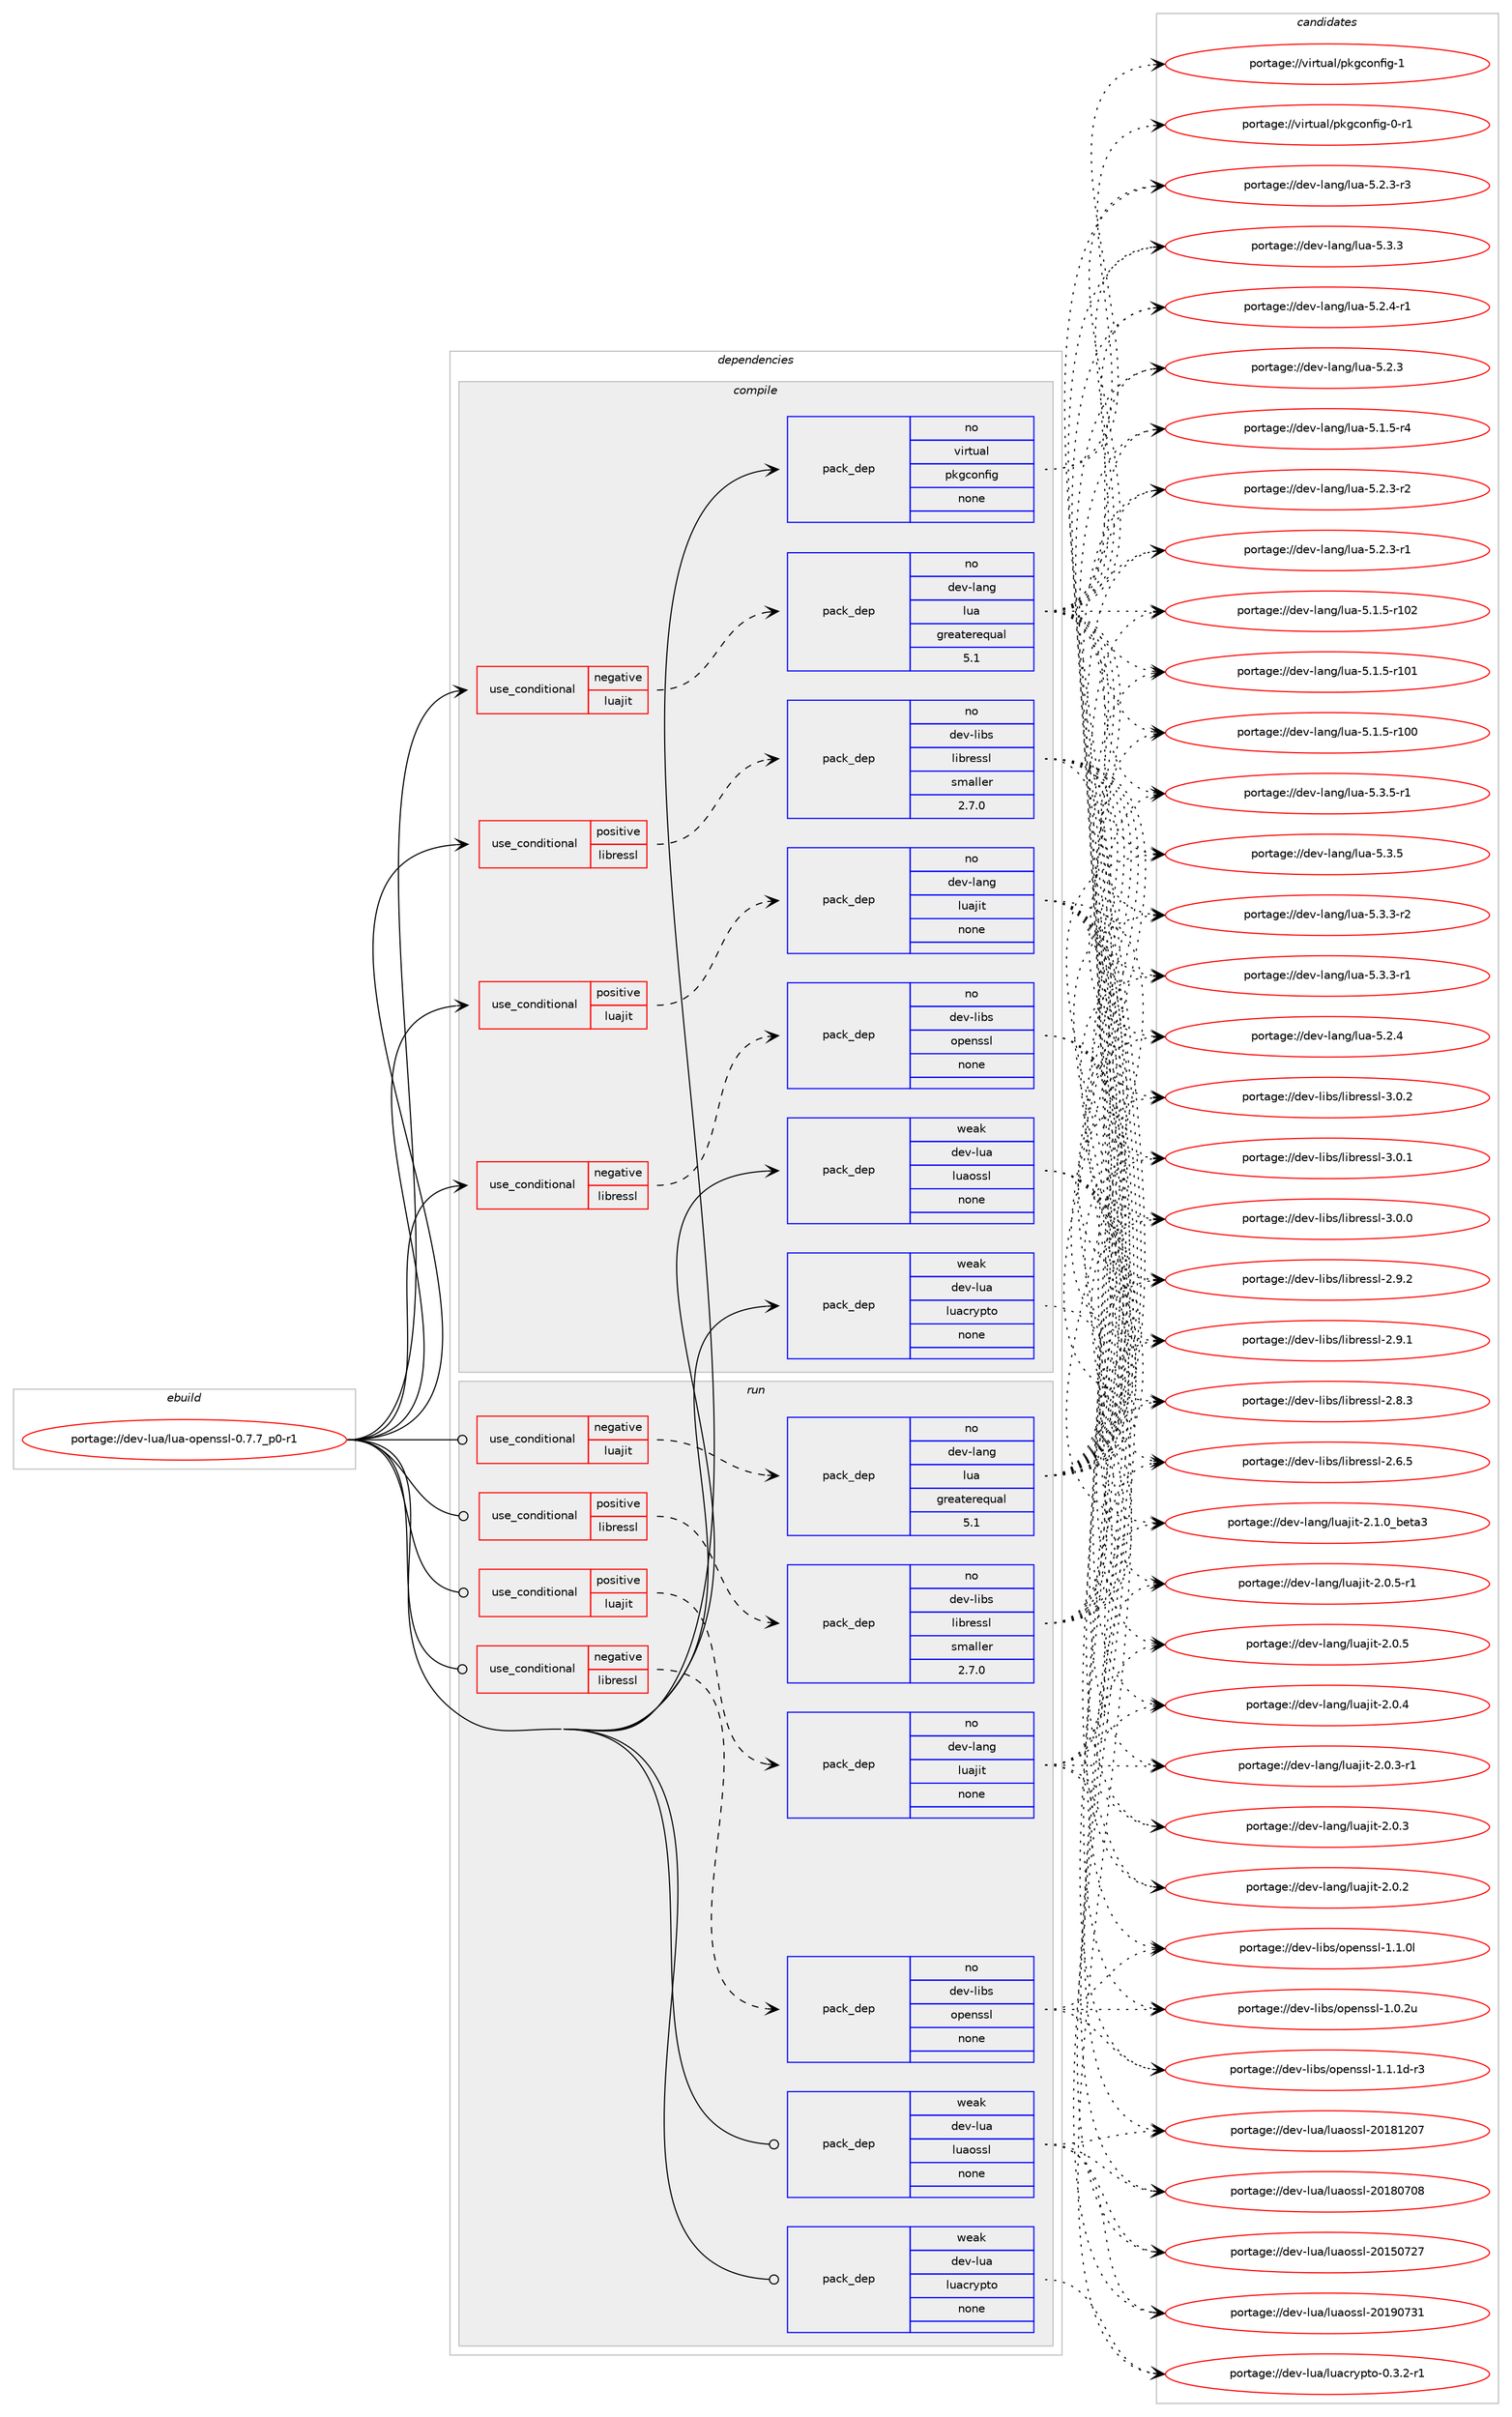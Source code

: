 digraph prolog {

# *************
# Graph options
# *************

newrank=true;
concentrate=true;
compound=true;
graph [rankdir=LR,fontname=Helvetica,fontsize=10,ranksep=1.5];#, ranksep=2.5, nodesep=0.2];
edge  [arrowhead=vee];
node  [fontname=Helvetica,fontsize=10];

# **********
# The ebuild
# **********

subgraph cluster_leftcol {
color=gray;
label=<<i>ebuild</i>>;
id [label="portage://dev-lua/lua-openssl-0.7.7_p0-r1", color=red, width=4, href="../dev-lua/lua-openssl-0.7.7_p0-r1.svg"];
}

# ****************
# The dependencies
# ****************

subgraph cluster_midcol {
color=gray;
label=<<i>dependencies</i>>;
subgraph cluster_compile {
fillcolor="#eeeeee";
style=filled;
label=<<i>compile</i>>;
subgraph cond123156 {
dependency505400 [label=<<TABLE BORDER="0" CELLBORDER="1" CELLSPACING="0" CELLPADDING="4"><TR><TD ROWSPAN="3" CELLPADDING="10">use_conditional</TD></TR><TR><TD>negative</TD></TR><TR><TD>libressl</TD></TR></TABLE>>, shape=none, color=red];
subgraph pack377105 {
dependency505401 [label=<<TABLE BORDER="0" CELLBORDER="1" CELLSPACING="0" CELLPADDING="4" WIDTH="220"><TR><TD ROWSPAN="6" CELLPADDING="30">pack_dep</TD></TR><TR><TD WIDTH="110">no</TD></TR><TR><TD>dev-libs</TD></TR><TR><TD>openssl</TD></TR><TR><TD>none</TD></TR><TR><TD></TD></TR></TABLE>>, shape=none, color=blue];
}
dependency505400:e -> dependency505401:w [weight=20,style="dashed",arrowhead="vee"];
}
id:e -> dependency505400:w [weight=20,style="solid",arrowhead="vee"];
subgraph cond123157 {
dependency505402 [label=<<TABLE BORDER="0" CELLBORDER="1" CELLSPACING="0" CELLPADDING="4"><TR><TD ROWSPAN="3" CELLPADDING="10">use_conditional</TD></TR><TR><TD>negative</TD></TR><TR><TD>luajit</TD></TR></TABLE>>, shape=none, color=red];
subgraph pack377106 {
dependency505403 [label=<<TABLE BORDER="0" CELLBORDER="1" CELLSPACING="0" CELLPADDING="4" WIDTH="220"><TR><TD ROWSPAN="6" CELLPADDING="30">pack_dep</TD></TR><TR><TD WIDTH="110">no</TD></TR><TR><TD>dev-lang</TD></TR><TR><TD>lua</TD></TR><TR><TD>greaterequal</TD></TR><TR><TD>5.1</TD></TR></TABLE>>, shape=none, color=blue];
}
dependency505402:e -> dependency505403:w [weight=20,style="dashed",arrowhead="vee"];
}
id:e -> dependency505402:w [weight=20,style="solid",arrowhead="vee"];
subgraph cond123158 {
dependency505404 [label=<<TABLE BORDER="0" CELLBORDER="1" CELLSPACING="0" CELLPADDING="4"><TR><TD ROWSPAN="3" CELLPADDING="10">use_conditional</TD></TR><TR><TD>positive</TD></TR><TR><TD>libressl</TD></TR></TABLE>>, shape=none, color=red];
subgraph pack377107 {
dependency505405 [label=<<TABLE BORDER="0" CELLBORDER="1" CELLSPACING="0" CELLPADDING="4" WIDTH="220"><TR><TD ROWSPAN="6" CELLPADDING="30">pack_dep</TD></TR><TR><TD WIDTH="110">no</TD></TR><TR><TD>dev-libs</TD></TR><TR><TD>libressl</TD></TR><TR><TD>smaller</TD></TR><TR><TD>2.7.0</TD></TR></TABLE>>, shape=none, color=blue];
}
dependency505404:e -> dependency505405:w [weight=20,style="dashed",arrowhead="vee"];
}
id:e -> dependency505404:w [weight=20,style="solid",arrowhead="vee"];
subgraph cond123159 {
dependency505406 [label=<<TABLE BORDER="0" CELLBORDER="1" CELLSPACING="0" CELLPADDING="4"><TR><TD ROWSPAN="3" CELLPADDING="10">use_conditional</TD></TR><TR><TD>positive</TD></TR><TR><TD>luajit</TD></TR></TABLE>>, shape=none, color=red];
subgraph pack377108 {
dependency505407 [label=<<TABLE BORDER="0" CELLBORDER="1" CELLSPACING="0" CELLPADDING="4" WIDTH="220"><TR><TD ROWSPAN="6" CELLPADDING="30">pack_dep</TD></TR><TR><TD WIDTH="110">no</TD></TR><TR><TD>dev-lang</TD></TR><TR><TD>luajit</TD></TR><TR><TD>none</TD></TR><TR><TD></TD></TR></TABLE>>, shape=none, color=blue];
}
dependency505406:e -> dependency505407:w [weight=20,style="dashed",arrowhead="vee"];
}
id:e -> dependency505406:w [weight=20,style="solid",arrowhead="vee"];
subgraph pack377109 {
dependency505408 [label=<<TABLE BORDER="0" CELLBORDER="1" CELLSPACING="0" CELLPADDING="4" WIDTH="220"><TR><TD ROWSPAN="6" CELLPADDING="30">pack_dep</TD></TR><TR><TD WIDTH="110">no</TD></TR><TR><TD>virtual</TD></TR><TR><TD>pkgconfig</TD></TR><TR><TD>none</TD></TR><TR><TD></TD></TR></TABLE>>, shape=none, color=blue];
}
id:e -> dependency505408:w [weight=20,style="solid",arrowhead="vee"];
subgraph pack377110 {
dependency505409 [label=<<TABLE BORDER="0" CELLBORDER="1" CELLSPACING="0" CELLPADDING="4" WIDTH="220"><TR><TD ROWSPAN="6" CELLPADDING="30">pack_dep</TD></TR><TR><TD WIDTH="110">weak</TD></TR><TR><TD>dev-lua</TD></TR><TR><TD>luacrypto</TD></TR><TR><TD>none</TD></TR><TR><TD></TD></TR></TABLE>>, shape=none, color=blue];
}
id:e -> dependency505409:w [weight=20,style="solid",arrowhead="vee"];
subgraph pack377111 {
dependency505410 [label=<<TABLE BORDER="0" CELLBORDER="1" CELLSPACING="0" CELLPADDING="4" WIDTH="220"><TR><TD ROWSPAN="6" CELLPADDING="30">pack_dep</TD></TR><TR><TD WIDTH="110">weak</TD></TR><TR><TD>dev-lua</TD></TR><TR><TD>luaossl</TD></TR><TR><TD>none</TD></TR><TR><TD></TD></TR></TABLE>>, shape=none, color=blue];
}
id:e -> dependency505410:w [weight=20,style="solid",arrowhead="vee"];
}
subgraph cluster_compileandrun {
fillcolor="#eeeeee";
style=filled;
label=<<i>compile and run</i>>;
}
subgraph cluster_run {
fillcolor="#eeeeee";
style=filled;
label=<<i>run</i>>;
subgraph cond123160 {
dependency505411 [label=<<TABLE BORDER="0" CELLBORDER="1" CELLSPACING="0" CELLPADDING="4"><TR><TD ROWSPAN="3" CELLPADDING="10">use_conditional</TD></TR><TR><TD>negative</TD></TR><TR><TD>libressl</TD></TR></TABLE>>, shape=none, color=red];
subgraph pack377112 {
dependency505412 [label=<<TABLE BORDER="0" CELLBORDER="1" CELLSPACING="0" CELLPADDING="4" WIDTH="220"><TR><TD ROWSPAN="6" CELLPADDING="30">pack_dep</TD></TR><TR><TD WIDTH="110">no</TD></TR><TR><TD>dev-libs</TD></TR><TR><TD>openssl</TD></TR><TR><TD>none</TD></TR><TR><TD></TD></TR></TABLE>>, shape=none, color=blue];
}
dependency505411:e -> dependency505412:w [weight=20,style="dashed",arrowhead="vee"];
}
id:e -> dependency505411:w [weight=20,style="solid",arrowhead="odot"];
subgraph cond123161 {
dependency505413 [label=<<TABLE BORDER="0" CELLBORDER="1" CELLSPACING="0" CELLPADDING="4"><TR><TD ROWSPAN="3" CELLPADDING="10">use_conditional</TD></TR><TR><TD>negative</TD></TR><TR><TD>luajit</TD></TR></TABLE>>, shape=none, color=red];
subgraph pack377113 {
dependency505414 [label=<<TABLE BORDER="0" CELLBORDER="1" CELLSPACING="0" CELLPADDING="4" WIDTH="220"><TR><TD ROWSPAN="6" CELLPADDING="30">pack_dep</TD></TR><TR><TD WIDTH="110">no</TD></TR><TR><TD>dev-lang</TD></TR><TR><TD>lua</TD></TR><TR><TD>greaterequal</TD></TR><TR><TD>5.1</TD></TR></TABLE>>, shape=none, color=blue];
}
dependency505413:e -> dependency505414:w [weight=20,style="dashed",arrowhead="vee"];
}
id:e -> dependency505413:w [weight=20,style="solid",arrowhead="odot"];
subgraph cond123162 {
dependency505415 [label=<<TABLE BORDER="0" CELLBORDER="1" CELLSPACING="0" CELLPADDING="4"><TR><TD ROWSPAN="3" CELLPADDING="10">use_conditional</TD></TR><TR><TD>positive</TD></TR><TR><TD>libressl</TD></TR></TABLE>>, shape=none, color=red];
subgraph pack377114 {
dependency505416 [label=<<TABLE BORDER="0" CELLBORDER="1" CELLSPACING="0" CELLPADDING="4" WIDTH="220"><TR><TD ROWSPAN="6" CELLPADDING="30">pack_dep</TD></TR><TR><TD WIDTH="110">no</TD></TR><TR><TD>dev-libs</TD></TR><TR><TD>libressl</TD></TR><TR><TD>smaller</TD></TR><TR><TD>2.7.0</TD></TR></TABLE>>, shape=none, color=blue];
}
dependency505415:e -> dependency505416:w [weight=20,style="dashed",arrowhead="vee"];
}
id:e -> dependency505415:w [weight=20,style="solid",arrowhead="odot"];
subgraph cond123163 {
dependency505417 [label=<<TABLE BORDER="0" CELLBORDER="1" CELLSPACING="0" CELLPADDING="4"><TR><TD ROWSPAN="3" CELLPADDING="10">use_conditional</TD></TR><TR><TD>positive</TD></TR><TR><TD>luajit</TD></TR></TABLE>>, shape=none, color=red];
subgraph pack377115 {
dependency505418 [label=<<TABLE BORDER="0" CELLBORDER="1" CELLSPACING="0" CELLPADDING="4" WIDTH="220"><TR><TD ROWSPAN="6" CELLPADDING="30">pack_dep</TD></TR><TR><TD WIDTH="110">no</TD></TR><TR><TD>dev-lang</TD></TR><TR><TD>luajit</TD></TR><TR><TD>none</TD></TR><TR><TD></TD></TR></TABLE>>, shape=none, color=blue];
}
dependency505417:e -> dependency505418:w [weight=20,style="dashed",arrowhead="vee"];
}
id:e -> dependency505417:w [weight=20,style="solid",arrowhead="odot"];
subgraph pack377116 {
dependency505419 [label=<<TABLE BORDER="0" CELLBORDER="1" CELLSPACING="0" CELLPADDING="4" WIDTH="220"><TR><TD ROWSPAN="6" CELLPADDING="30">pack_dep</TD></TR><TR><TD WIDTH="110">weak</TD></TR><TR><TD>dev-lua</TD></TR><TR><TD>luacrypto</TD></TR><TR><TD>none</TD></TR><TR><TD></TD></TR></TABLE>>, shape=none, color=blue];
}
id:e -> dependency505419:w [weight=20,style="solid",arrowhead="odot"];
subgraph pack377117 {
dependency505420 [label=<<TABLE BORDER="0" CELLBORDER="1" CELLSPACING="0" CELLPADDING="4" WIDTH="220"><TR><TD ROWSPAN="6" CELLPADDING="30">pack_dep</TD></TR><TR><TD WIDTH="110">weak</TD></TR><TR><TD>dev-lua</TD></TR><TR><TD>luaossl</TD></TR><TR><TD>none</TD></TR><TR><TD></TD></TR></TABLE>>, shape=none, color=blue];
}
id:e -> dependency505420:w [weight=20,style="solid",arrowhead="odot"];
}
}

# **************
# The candidates
# **************

subgraph cluster_choices {
rank=same;
color=gray;
label=<<i>candidates</i>>;

subgraph choice377105 {
color=black;
nodesep=1;
choice1001011184510810598115471111121011101151151084549464946491004511451 [label="portage://dev-libs/openssl-1.1.1d-r3", color=red, width=4,href="../dev-libs/openssl-1.1.1d-r3.svg"];
choice100101118451081059811547111112101110115115108454946494648108 [label="portage://dev-libs/openssl-1.1.0l", color=red, width=4,href="../dev-libs/openssl-1.1.0l.svg"];
choice100101118451081059811547111112101110115115108454946484650117 [label="portage://dev-libs/openssl-1.0.2u", color=red, width=4,href="../dev-libs/openssl-1.0.2u.svg"];
dependency505401:e -> choice1001011184510810598115471111121011101151151084549464946491004511451:w [style=dotted,weight="100"];
dependency505401:e -> choice100101118451081059811547111112101110115115108454946494648108:w [style=dotted,weight="100"];
dependency505401:e -> choice100101118451081059811547111112101110115115108454946484650117:w [style=dotted,weight="100"];
}
subgraph choice377106 {
color=black;
nodesep=1;
choice100101118451089711010347108117974553465146534511449 [label="portage://dev-lang/lua-5.3.5-r1", color=red, width=4,href="../dev-lang/lua-5.3.5-r1.svg"];
choice10010111845108971101034710811797455346514653 [label="portage://dev-lang/lua-5.3.5", color=red, width=4,href="../dev-lang/lua-5.3.5.svg"];
choice100101118451089711010347108117974553465146514511450 [label="portage://dev-lang/lua-5.3.3-r2", color=red, width=4,href="../dev-lang/lua-5.3.3-r2.svg"];
choice100101118451089711010347108117974553465146514511449 [label="portage://dev-lang/lua-5.3.3-r1", color=red, width=4,href="../dev-lang/lua-5.3.3-r1.svg"];
choice10010111845108971101034710811797455346514651 [label="portage://dev-lang/lua-5.3.3", color=red, width=4,href="../dev-lang/lua-5.3.3.svg"];
choice100101118451089711010347108117974553465046524511449 [label="portage://dev-lang/lua-5.2.4-r1", color=red, width=4,href="../dev-lang/lua-5.2.4-r1.svg"];
choice10010111845108971101034710811797455346504652 [label="portage://dev-lang/lua-5.2.4", color=red, width=4,href="../dev-lang/lua-5.2.4.svg"];
choice100101118451089711010347108117974553465046514511451 [label="portage://dev-lang/lua-5.2.3-r3", color=red, width=4,href="../dev-lang/lua-5.2.3-r3.svg"];
choice100101118451089711010347108117974553465046514511450 [label="portage://dev-lang/lua-5.2.3-r2", color=red, width=4,href="../dev-lang/lua-5.2.3-r2.svg"];
choice100101118451089711010347108117974553465046514511449 [label="portage://dev-lang/lua-5.2.3-r1", color=red, width=4,href="../dev-lang/lua-5.2.3-r1.svg"];
choice10010111845108971101034710811797455346504651 [label="portage://dev-lang/lua-5.2.3", color=red, width=4,href="../dev-lang/lua-5.2.3.svg"];
choice100101118451089711010347108117974553464946534511452 [label="portage://dev-lang/lua-5.1.5-r4", color=red, width=4,href="../dev-lang/lua-5.1.5-r4.svg"];
choice1001011184510897110103471081179745534649465345114494850 [label="portage://dev-lang/lua-5.1.5-r102", color=red, width=4,href="../dev-lang/lua-5.1.5-r102.svg"];
choice1001011184510897110103471081179745534649465345114494849 [label="portage://dev-lang/lua-5.1.5-r101", color=red, width=4,href="../dev-lang/lua-5.1.5-r101.svg"];
choice1001011184510897110103471081179745534649465345114494848 [label="portage://dev-lang/lua-5.1.5-r100", color=red, width=4,href="../dev-lang/lua-5.1.5-r100.svg"];
dependency505403:e -> choice100101118451089711010347108117974553465146534511449:w [style=dotted,weight="100"];
dependency505403:e -> choice10010111845108971101034710811797455346514653:w [style=dotted,weight="100"];
dependency505403:e -> choice100101118451089711010347108117974553465146514511450:w [style=dotted,weight="100"];
dependency505403:e -> choice100101118451089711010347108117974553465146514511449:w [style=dotted,weight="100"];
dependency505403:e -> choice10010111845108971101034710811797455346514651:w [style=dotted,weight="100"];
dependency505403:e -> choice100101118451089711010347108117974553465046524511449:w [style=dotted,weight="100"];
dependency505403:e -> choice10010111845108971101034710811797455346504652:w [style=dotted,weight="100"];
dependency505403:e -> choice100101118451089711010347108117974553465046514511451:w [style=dotted,weight="100"];
dependency505403:e -> choice100101118451089711010347108117974553465046514511450:w [style=dotted,weight="100"];
dependency505403:e -> choice100101118451089711010347108117974553465046514511449:w [style=dotted,weight="100"];
dependency505403:e -> choice10010111845108971101034710811797455346504651:w [style=dotted,weight="100"];
dependency505403:e -> choice100101118451089711010347108117974553464946534511452:w [style=dotted,weight="100"];
dependency505403:e -> choice1001011184510897110103471081179745534649465345114494850:w [style=dotted,weight="100"];
dependency505403:e -> choice1001011184510897110103471081179745534649465345114494849:w [style=dotted,weight="100"];
dependency505403:e -> choice1001011184510897110103471081179745534649465345114494848:w [style=dotted,weight="100"];
}
subgraph choice377107 {
color=black;
nodesep=1;
choice10010111845108105981154710810598114101115115108455146484650 [label="portage://dev-libs/libressl-3.0.2", color=red, width=4,href="../dev-libs/libressl-3.0.2.svg"];
choice10010111845108105981154710810598114101115115108455146484649 [label="portage://dev-libs/libressl-3.0.1", color=red, width=4,href="../dev-libs/libressl-3.0.1.svg"];
choice10010111845108105981154710810598114101115115108455146484648 [label="portage://dev-libs/libressl-3.0.0", color=red, width=4,href="../dev-libs/libressl-3.0.0.svg"];
choice10010111845108105981154710810598114101115115108455046574650 [label="portage://dev-libs/libressl-2.9.2", color=red, width=4,href="../dev-libs/libressl-2.9.2.svg"];
choice10010111845108105981154710810598114101115115108455046574649 [label="portage://dev-libs/libressl-2.9.1", color=red, width=4,href="../dev-libs/libressl-2.9.1.svg"];
choice10010111845108105981154710810598114101115115108455046564651 [label="portage://dev-libs/libressl-2.8.3", color=red, width=4,href="../dev-libs/libressl-2.8.3.svg"];
choice10010111845108105981154710810598114101115115108455046544653 [label="portage://dev-libs/libressl-2.6.5", color=red, width=4,href="../dev-libs/libressl-2.6.5.svg"];
dependency505405:e -> choice10010111845108105981154710810598114101115115108455146484650:w [style=dotted,weight="100"];
dependency505405:e -> choice10010111845108105981154710810598114101115115108455146484649:w [style=dotted,weight="100"];
dependency505405:e -> choice10010111845108105981154710810598114101115115108455146484648:w [style=dotted,weight="100"];
dependency505405:e -> choice10010111845108105981154710810598114101115115108455046574650:w [style=dotted,weight="100"];
dependency505405:e -> choice10010111845108105981154710810598114101115115108455046574649:w [style=dotted,weight="100"];
dependency505405:e -> choice10010111845108105981154710810598114101115115108455046564651:w [style=dotted,weight="100"];
dependency505405:e -> choice10010111845108105981154710810598114101115115108455046544653:w [style=dotted,weight="100"];
}
subgraph choice377108 {
color=black;
nodesep=1;
choice1001011184510897110103471081179710610511645504649464895981011169751 [label="portage://dev-lang/luajit-2.1.0_beta3", color=red, width=4,href="../dev-lang/luajit-2.1.0_beta3.svg"];
choice100101118451089711010347108117971061051164550464846534511449 [label="portage://dev-lang/luajit-2.0.5-r1", color=red, width=4,href="../dev-lang/luajit-2.0.5-r1.svg"];
choice10010111845108971101034710811797106105116455046484653 [label="portage://dev-lang/luajit-2.0.5", color=red, width=4,href="../dev-lang/luajit-2.0.5.svg"];
choice10010111845108971101034710811797106105116455046484652 [label="portage://dev-lang/luajit-2.0.4", color=red, width=4,href="../dev-lang/luajit-2.0.4.svg"];
choice100101118451089711010347108117971061051164550464846514511449 [label="portage://dev-lang/luajit-2.0.3-r1", color=red, width=4,href="../dev-lang/luajit-2.0.3-r1.svg"];
choice10010111845108971101034710811797106105116455046484651 [label="portage://dev-lang/luajit-2.0.3", color=red, width=4,href="../dev-lang/luajit-2.0.3.svg"];
choice10010111845108971101034710811797106105116455046484650 [label="portage://dev-lang/luajit-2.0.2", color=red, width=4,href="../dev-lang/luajit-2.0.2.svg"];
dependency505407:e -> choice1001011184510897110103471081179710610511645504649464895981011169751:w [style=dotted,weight="100"];
dependency505407:e -> choice100101118451089711010347108117971061051164550464846534511449:w [style=dotted,weight="100"];
dependency505407:e -> choice10010111845108971101034710811797106105116455046484653:w [style=dotted,weight="100"];
dependency505407:e -> choice10010111845108971101034710811797106105116455046484652:w [style=dotted,weight="100"];
dependency505407:e -> choice100101118451089711010347108117971061051164550464846514511449:w [style=dotted,weight="100"];
dependency505407:e -> choice10010111845108971101034710811797106105116455046484651:w [style=dotted,weight="100"];
dependency505407:e -> choice10010111845108971101034710811797106105116455046484650:w [style=dotted,weight="100"];
}
subgraph choice377109 {
color=black;
nodesep=1;
choice1181051141161179710847112107103991111101021051034549 [label="portage://virtual/pkgconfig-1", color=red, width=4,href="../virtual/pkgconfig-1.svg"];
choice11810511411611797108471121071039911111010210510345484511449 [label="portage://virtual/pkgconfig-0-r1", color=red, width=4,href="../virtual/pkgconfig-0-r1.svg"];
dependency505408:e -> choice1181051141161179710847112107103991111101021051034549:w [style=dotted,weight="100"];
dependency505408:e -> choice11810511411611797108471121071039911111010210510345484511449:w [style=dotted,weight="100"];
}
subgraph choice377110 {
color=black;
nodesep=1;
choice10010111845108117974710811797991141211121161114548465146504511449 [label="portage://dev-lua/luacrypto-0.3.2-r1", color=red, width=4,href="../dev-lua/luacrypto-0.3.2-r1.svg"];
dependency505409:e -> choice10010111845108117974710811797991141211121161114548465146504511449:w [style=dotted,weight="100"];
}
subgraph choice377111 {
color=black;
nodesep=1;
choice10010111845108117974710811797111115115108455048495748555149 [label="portage://dev-lua/luaossl-20190731", color=red, width=4,href="../dev-lua/luaossl-20190731.svg"];
choice10010111845108117974710811797111115115108455048495649504855 [label="portage://dev-lua/luaossl-20181207", color=red, width=4,href="../dev-lua/luaossl-20181207.svg"];
choice10010111845108117974710811797111115115108455048495648554856 [label="portage://dev-lua/luaossl-20180708", color=red, width=4,href="../dev-lua/luaossl-20180708.svg"];
choice10010111845108117974710811797111115115108455048495348555055 [label="portage://dev-lua/luaossl-20150727", color=red, width=4,href="../dev-lua/luaossl-20150727.svg"];
dependency505410:e -> choice10010111845108117974710811797111115115108455048495748555149:w [style=dotted,weight="100"];
dependency505410:e -> choice10010111845108117974710811797111115115108455048495649504855:w [style=dotted,weight="100"];
dependency505410:e -> choice10010111845108117974710811797111115115108455048495648554856:w [style=dotted,weight="100"];
dependency505410:e -> choice10010111845108117974710811797111115115108455048495348555055:w [style=dotted,weight="100"];
}
subgraph choice377112 {
color=black;
nodesep=1;
choice1001011184510810598115471111121011101151151084549464946491004511451 [label="portage://dev-libs/openssl-1.1.1d-r3", color=red, width=4,href="../dev-libs/openssl-1.1.1d-r3.svg"];
choice100101118451081059811547111112101110115115108454946494648108 [label="portage://dev-libs/openssl-1.1.0l", color=red, width=4,href="../dev-libs/openssl-1.1.0l.svg"];
choice100101118451081059811547111112101110115115108454946484650117 [label="portage://dev-libs/openssl-1.0.2u", color=red, width=4,href="../dev-libs/openssl-1.0.2u.svg"];
dependency505412:e -> choice1001011184510810598115471111121011101151151084549464946491004511451:w [style=dotted,weight="100"];
dependency505412:e -> choice100101118451081059811547111112101110115115108454946494648108:w [style=dotted,weight="100"];
dependency505412:e -> choice100101118451081059811547111112101110115115108454946484650117:w [style=dotted,weight="100"];
}
subgraph choice377113 {
color=black;
nodesep=1;
choice100101118451089711010347108117974553465146534511449 [label="portage://dev-lang/lua-5.3.5-r1", color=red, width=4,href="../dev-lang/lua-5.3.5-r1.svg"];
choice10010111845108971101034710811797455346514653 [label="portage://dev-lang/lua-5.3.5", color=red, width=4,href="../dev-lang/lua-5.3.5.svg"];
choice100101118451089711010347108117974553465146514511450 [label="portage://dev-lang/lua-5.3.3-r2", color=red, width=4,href="../dev-lang/lua-5.3.3-r2.svg"];
choice100101118451089711010347108117974553465146514511449 [label="portage://dev-lang/lua-5.3.3-r1", color=red, width=4,href="../dev-lang/lua-5.3.3-r1.svg"];
choice10010111845108971101034710811797455346514651 [label="portage://dev-lang/lua-5.3.3", color=red, width=4,href="../dev-lang/lua-5.3.3.svg"];
choice100101118451089711010347108117974553465046524511449 [label="portage://dev-lang/lua-5.2.4-r1", color=red, width=4,href="../dev-lang/lua-5.2.4-r1.svg"];
choice10010111845108971101034710811797455346504652 [label="portage://dev-lang/lua-5.2.4", color=red, width=4,href="../dev-lang/lua-5.2.4.svg"];
choice100101118451089711010347108117974553465046514511451 [label="portage://dev-lang/lua-5.2.3-r3", color=red, width=4,href="../dev-lang/lua-5.2.3-r3.svg"];
choice100101118451089711010347108117974553465046514511450 [label="portage://dev-lang/lua-5.2.3-r2", color=red, width=4,href="../dev-lang/lua-5.2.3-r2.svg"];
choice100101118451089711010347108117974553465046514511449 [label="portage://dev-lang/lua-5.2.3-r1", color=red, width=4,href="../dev-lang/lua-5.2.3-r1.svg"];
choice10010111845108971101034710811797455346504651 [label="portage://dev-lang/lua-5.2.3", color=red, width=4,href="../dev-lang/lua-5.2.3.svg"];
choice100101118451089711010347108117974553464946534511452 [label="portage://dev-lang/lua-5.1.5-r4", color=red, width=4,href="../dev-lang/lua-5.1.5-r4.svg"];
choice1001011184510897110103471081179745534649465345114494850 [label="portage://dev-lang/lua-5.1.5-r102", color=red, width=4,href="../dev-lang/lua-5.1.5-r102.svg"];
choice1001011184510897110103471081179745534649465345114494849 [label="portage://dev-lang/lua-5.1.5-r101", color=red, width=4,href="../dev-lang/lua-5.1.5-r101.svg"];
choice1001011184510897110103471081179745534649465345114494848 [label="portage://dev-lang/lua-5.1.5-r100", color=red, width=4,href="../dev-lang/lua-5.1.5-r100.svg"];
dependency505414:e -> choice100101118451089711010347108117974553465146534511449:w [style=dotted,weight="100"];
dependency505414:e -> choice10010111845108971101034710811797455346514653:w [style=dotted,weight="100"];
dependency505414:e -> choice100101118451089711010347108117974553465146514511450:w [style=dotted,weight="100"];
dependency505414:e -> choice100101118451089711010347108117974553465146514511449:w [style=dotted,weight="100"];
dependency505414:e -> choice10010111845108971101034710811797455346514651:w [style=dotted,weight="100"];
dependency505414:e -> choice100101118451089711010347108117974553465046524511449:w [style=dotted,weight="100"];
dependency505414:e -> choice10010111845108971101034710811797455346504652:w [style=dotted,weight="100"];
dependency505414:e -> choice100101118451089711010347108117974553465046514511451:w [style=dotted,weight="100"];
dependency505414:e -> choice100101118451089711010347108117974553465046514511450:w [style=dotted,weight="100"];
dependency505414:e -> choice100101118451089711010347108117974553465046514511449:w [style=dotted,weight="100"];
dependency505414:e -> choice10010111845108971101034710811797455346504651:w [style=dotted,weight="100"];
dependency505414:e -> choice100101118451089711010347108117974553464946534511452:w [style=dotted,weight="100"];
dependency505414:e -> choice1001011184510897110103471081179745534649465345114494850:w [style=dotted,weight="100"];
dependency505414:e -> choice1001011184510897110103471081179745534649465345114494849:w [style=dotted,weight="100"];
dependency505414:e -> choice1001011184510897110103471081179745534649465345114494848:w [style=dotted,weight="100"];
}
subgraph choice377114 {
color=black;
nodesep=1;
choice10010111845108105981154710810598114101115115108455146484650 [label="portage://dev-libs/libressl-3.0.2", color=red, width=4,href="../dev-libs/libressl-3.0.2.svg"];
choice10010111845108105981154710810598114101115115108455146484649 [label="portage://dev-libs/libressl-3.0.1", color=red, width=4,href="../dev-libs/libressl-3.0.1.svg"];
choice10010111845108105981154710810598114101115115108455146484648 [label="portage://dev-libs/libressl-3.0.0", color=red, width=4,href="../dev-libs/libressl-3.0.0.svg"];
choice10010111845108105981154710810598114101115115108455046574650 [label="portage://dev-libs/libressl-2.9.2", color=red, width=4,href="../dev-libs/libressl-2.9.2.svg"];
choice10010111845108105981154710810598114101115115108455046574649 [label="portage://dev-libs/libressl-2.9.1", color=red, width=4,href="../dev-libs/libressl-2.9.1.svg"];
choice10010111845108105981154710810598114101115115108455046564651 [label="portage://dev-libs/libressl-2.8.3", color=red, width=4,href="../dev-libs/libressl-2.8.3.svg"];
choice10010111845108105981154710810598114101115115108455046544653 [label="portage://dev-libs/libressl-2.6.5", color=red, width=4,href="../dev-libs/libressl-2.6.5.svg"];
dependency505416:e -> choice10010111845108105981154710810598114101115115108455146484650:w [style=dotted,weight="100"];
dependency505416:e -> choice10010111845108105981154710810598114101115115108455146484649:w [style=dotted,weight="100"];
dependency505416:e -> choice10010111845108105981154710810598114101115115108455146484648:w [style=dotted,weight="100"];
dependency505416:e -> choice10010111845108105981154710810598114101115115108455046574650:w [style=dotted,weight="100"];
dependency505416:e -> choice10010111845108105981154710810598114101115115108455046574649:w [style=dotted,weight="100"];
dependency505416:e -> choice10010111845108105981154710810598114101115115108455046564651:w [style=dotted,weight="100"];
dependency505416:e -> choice10010111845108105981154710810598114101115115108455046544653:w [style=dotted,weight="100"];
}
subgraph choice377115 {
color=black;
nodesep=1;
choice1001011184510897110103471081179710610511645504649464895981011169751 [label="portage://dev-lang/luajit-2.1.0_beta3", color=red, width=4,href="../dev-lang/luajit-2.1.0_beta3.svg"];
choice100101118451089711010347108117971061051164550464846534511449 [label="portage://dev-lang/luajit-2.0.5-r1", color=red, width=4,href="../dev-lang/luajit-2.0.5-r1.svg"];
choice10010111845108971101034710811797106105116455046484653 [label="portage://dev-lang/luajit-2.0.5", color=red, width=4,href="../dev-lang/luajit-2.0.5.svg"];
choice10010111845108971101034710811797106105116455046484652 [label="portage://dev-lang/luajit-2.0.4", color=red, width=4,href="../dev-lang/luajit-2.0.4.svg"];
choice100101118451089711010347108117971061051164550464846514511449 [label="portage://dev-lang/luajit-2.0.3-r1", color=red, width=4,href="../dev-lang/luajit-2.0.3-r1.svg"];
choice10010111845108971101034710811797106105116455046484651 [label="portage://dev-lang/luajit-2.0.3", color=red, width=4,href="../dev-lang/luajit-2.0.3.svg"];
choice10010111845108971101034710811797106105116455046484650 [label="portage://dev-lang/luajit-2.0.2", color=red, width=4,href="../dev-lang/luajit-2.0.2.svg"];
dependency505418:e -> choice1001011184510897110103471081179710610511645504649464895981011169751:w [style=dotted,weight="100"];
dependency505418:e -> choice100101118451089711010347108117971061051164550464846534511449:w [style=dotted,weight="100"];
dependency505418:e -> choice10010111845108971101034710811797106105116455046484653:w [style=dotted,weight="100"];
dependency505418:e -> choice10010111845108971101034710811797106105116455046484652:w [style=dotted,weight="100"];
dependency505418:e -> choice100101118451089711010347108117971061051164550464846514511449:w [style=dotted,weight="100"];
dependency505418:e -> choice10010111845108971101034710811797106105116455046484651:w [style=dotted,weight="100"];
dependency505418:e -> choice10010111845108971101034710811797106105116455046484650:w [style=dotted,weight="100"];
}
subgraph choice377116 {
color=black;
nodesep=1;
choice10010111845108117974710811797991141211121161114548465146504511449 [label="portage://dev-lua/luacrypto-0.3.2-r1", color=red, width=4,href="../dev-lua/luacrypto-0.3.2-r1.svg"];
dependency505419:e -> choice10010111845108117974710811797991141211121161114548465146504511449:w [style=dotted,weight="100"];
}
subgraph choice377117 {
color=black;
nodesep=1;
choice10010111845108117974710811797111115115108455048495748555149 [label="portage://dev-lua/luaossl-20190731", color=red, width=4,href="../dev-lua/luaossl-20190731.svg"];
choice10010111845108117974710811797111115115108455048495649504855 [label="portage://dev-lua/luaossl-20181207", color=red, width=4,href="../dev-lua/luaossl-20181207.svg"];
choice10010111845108117974710811797111115115108455048495648554856 [label="portage://dev-lua/luaossl-20180708", color=red, width=4,href="../dev-lua/luaossl-20180708.svg"];
choice10010111845108117974710811797111115115108455048495348555055 [label="portage://dev-lua/luaossl-20150727", color=red, width=4,href="../dev-lua/luaossl-20150727.svg"];
dependency505420:e -> choice10010111845108117974710811797111115115108455048495748555149:w [style=dotted,weight="100"];
dependency505420:e -> choice10010111845108117974710811797111115115108455048495649504855:w [style=dotted,weight="100"];
dependency505420:e -> choice10010111845108117974710811797111115115108455048495648554856:w [style=dotted,weight="100"];
dependency505420:e -> choice10010111845108117974710811797111115115108455048495348555055:w [style=dotted,weight="100"];
}
}

}
